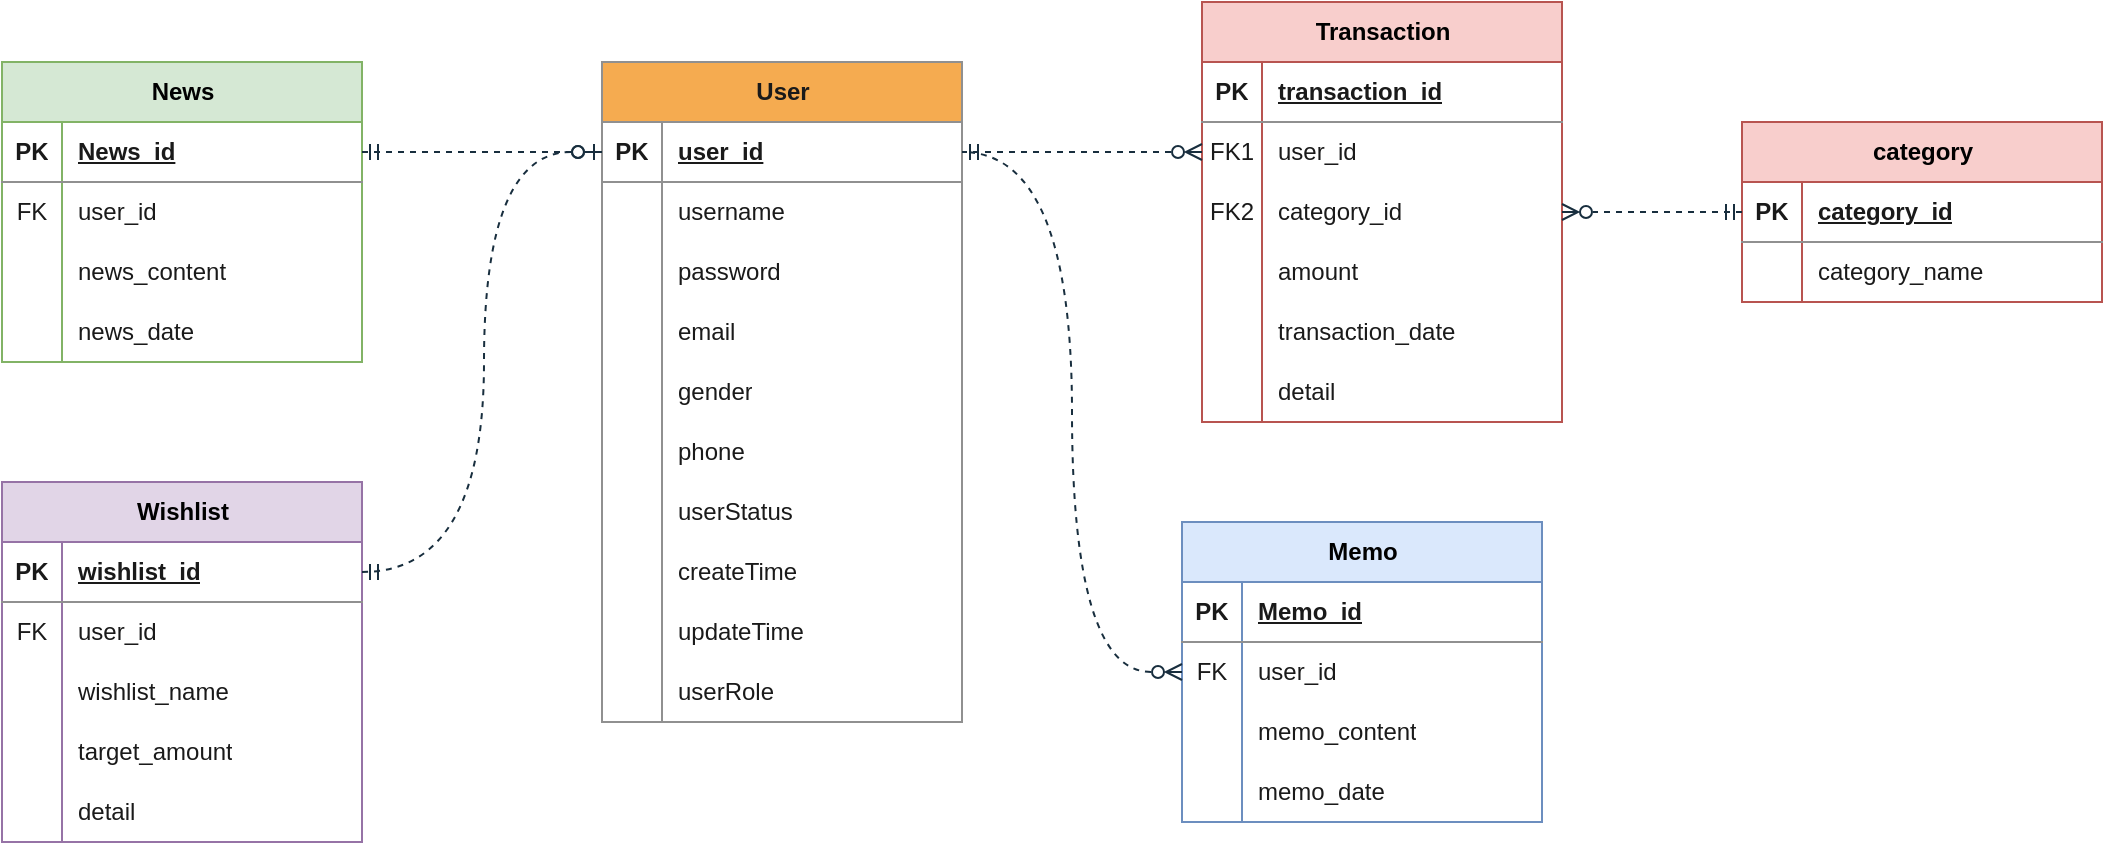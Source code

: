 <mxfile version="24.0.0" type="device">
  <diagram name="第 1 页" id="faCAJOjlPpdmJO8Muphr">
    <mxGraphModel dx="758" dy="489" grid="1" gridSize="10" guides="1" tooltips="1" connect="1" arrows="1" fold="1" page="1" pageScale="1" pageWidth="827" pageHeight="1169" math="0" shadow="0">
      <root>
        <mxCell id="0" />
        <mxCell id="1" parent="0" />
        <mxCell id="77icU909qMDOgPD_8HPP-1" value="User" style="shape=table;startSize=30;container=1;collapsible=1;childLayout=tableLayout;fixedRows=1;rowLines=0;fontStyle=1;align=center;resizeLast=1;html=1;labelBackgroundColor=none;fillColor=#F5AB50;strokeColor=#909090;fontColor=#1A1A1A;" vertex="1" parent="1">
          <mxGeometry x="300" y="130" width="180" height="330" as="geometry" />
        </mxCell>
        <mxCell id="77icU909qMDOgPD_8HPP-2" value="" style="shape=tableRow;horizontal=0;startSize=0;swimlaneHead=0;swimlaneBody=0;fillColor=none;collapsible=0;dropTarget=0;points=[[0,0.5],[1,0.5]];portConstraint=eastwest;top=0;left=0;right=0;bottom=1;labelBackgroundColor=none;strokeColor=#909090;fontColor=#1A1A1A;" vertex="1" parent="77icU909qMDOgPD_8HPP-1">
          <mxGeometry y="30" width="180" height="30" as="geometry" />
        </mxCell>
        <mxCell id="77icU909qMDOgPD_8HPP-3" value="PK" style="shape=partialRectangle;connectable=0;fillColor=none;top=0;left=0;bottom=0;right=0;fontStyle=1;overflow=hidden;whiteSpace=wrap;html=1;labelBackgroundColor=none;strokeColor=#909090;fontColor=#1A1A1A;" vertex="1" parent="77icU909qMDOgPD_8HPP-2">
          <mxGeometry width="30" height="30" as="geometry">
            <mxRectangle width="30" height="30" as="alternateBounds" />
          </mxGeometry>
        </mxCell>
        <mxCell id="77icU909qMDOgPD_8HPP-4" value="user_id" style="shape=partialRectangle;connectable=0;fillColor=none;top=0;left=0;bottom=0;right=0;align=left;spacingLeft=6;fontStyle=5;overflow=hidden;whiteSpace=wrap;html=1;labelBackgroundColor=none;strokeColor=#909090;fontColor=#1A1A1A;" vertex="1" parent="77icU909qMDOgPD_8HPP-2">
          <mxGeometry x="30" width="150" height="30" as="geometry">
            <mxRectangle width="150" height="30" as="alternateBounds" />
          </mxGeometry>
        </mxCell>
        <mxCell id="77icU909qMDOgPD_8HPP-5" value="" style="shape=tableRow;horizontal=0;startSize=0;swimlaneHead=0;swimlaneBody=0;fillColor=none;collapsible=0;dropTarget=0;points=[[0,0.5],[1,0.5]];portConstraint=eastwest;top=0;left=0;right=0;bottom=0;labelBackgroundColor=none;strokeColor=#909090;fontColor=#1A1A1A;" vertex="1" parent="77icU909qMDOgPD_8HPP-1">
          <mxGeometry y="60" width="180" height="30" as="geometry" />
        </mxCell>
        <mxCell id="77icU909qMDOgPD_8HPP-6" value="" style="shape=partialRectangle;connectable=0;fillColor=none;top=0;left=0;bottom=0;right=0;editable=1;overflow=hidden;whiteSpace=wrap;html=1;labelBackgroundColor=none;strokeColor=#909090;fontColor=#1A1A1A;" vertex="1" parent="77icU909qMDOgPD_8HPP-5">
          <mxGeometry width="30" height="30" as="geometry">
            <mxRectangle width="30" height="30" as="alternateBounds" />
          </mxGeometry>
        </mxCell>
        <mxCell id="77icU909qMDOgPD_8HPP-7" value="username" style="shape=partialRectangle;connectable=0;fillColor=none;top=0;left=0;bottom=0;right=0;align=left;spacingLeft=6;overflow=hidden;whiteSpace=wrap;html=1;labelBackgroundColor=none;strokeColor=#909090;fontColor=#1A1A1A;" vertex="1" parent="77icU909qMDOgPD_8HPP-5">
          <mxGeometry x="30" width="150" height="30" as="geometry">
            <mxRectangle width="150" height="30" as="alternateBounds" />
          </mxGeometry>
        </mxCell>
        <mxCell id="77icU909qMDOgPD_8HPP-8" value="" style="shape=tableRow;horizontal=0;startSize=0;swimlaneHead=0;swimlaneBody=0;fillColor=none;collapsible=0;dropTarget=0;points=[[0,0.5],[1,0.5]];portConstraint=eastwest;top=0;left=0;right=0;bottom=0;labelBackgroundColor=none;strokeColor=#909090;fontColor=#1A1A1A;" vertex="1" parent="77icU909qMDOgPD_8HPP-1">
          <mxGeometry y="90" width="180" height="30" as="geometry" />
        </mxCell>
        <mxCell id="77icU909qMDOgPD_8HPP-9" value="" style="shape=partialRectangle;connectable=0;fillColor=none;top=0;left=0;bottom=0;right=0;editable=1;overflow=hidden;whiteSpace=wrap;html=1;labelBackgroundColor=none;strokeColor=#909090;fontColor=#1A1A1A;" vertex="1" parent="77icU909qMDOgPD_8HPP-8">
          <mxGeometry width="30" height="30" as="geometry">
            <mxRectangle width="30" height="30" as="alternateBounds" />
          </mxGeometry>
        </mxCell>
        <mxCell id="77icU909qMDOgPD_8HPP-10" value="password" style="shape=partialRectangle;connectable=0;fillColor=none;top=0;left=0;bottom=0;right=0;align=left;spacingLeft=6;overflow=hidden;whiteSpace=wrap;html=1;labelBackgroundColor=none;strokeColor=#909090;fontColor=#1A1A1A;" vertex="1" parent="77icU909qMDOgPD_8HPP-8">
          <mxGeometry x="30" width="150" height="30" as="geometry">
            <mxRectangle width="150" height="30" as="alternateBounds" />
          </mxGeometry>
        </mxCell>
        <mxCell id="77icU909qMDOgPD_8HPP-11" value="" style="shape=tableRow;horizontal=0;startSize=0;swimlaneHead=0;swimlaneBody=0;fillColor=none;collapsible=0;dropTarget=0;points=[[0,0.5],[1,0.5]];portConstraint=eastwest;top=0;left=0;right=0;bottom=0;labelBackgroundColor=none;strokeColor=#909090;fontColor=#1A1A1A;" vertex="1" parent="77icU909qMDOgPD_8HPP-1">
          <mxGeometry y="120" width="180" height="30" as="geometry" />
        </mxCell>
        <mxCell id="77icU909qMDOgPD_8HPP-12" value="" style="shape=partialRectangle;connectable=0;fillColor=none;top=0;left=0;bottom=0;right=0;editable=1;overflow=hidden;whiteSpace=wrap;html=1;labelBackgroundColor=none;strokeColor=#909090;fontColor=#1A1A1A;" vertex="1" parent="77icU909qMDOgPD_8HPP-11">
          <mxGeometry width="30" height="30" as="geometry">
            <mxRectangle width="30" height="30" as="alternateBounds" />
          </mxGeometry>
        </mxCell>
        <mxCell id="77icU909qMDOgPD_8HPP-13" value="email" style="shape=partialRectangle;connectable=0;fillColor=none;top=0;left=0;bottom=0;right=0;align=left;spacingLeft=6;overflow=hidden;whiteSpace=wrap;html=1;labelBackgroundColor=none;strokeColor=#909090;fontColor=#1A1A1A;" vertex="1" parent="77icU909qMDOgPD_8HPP-11">
          <mxGeometry x="30" width="150" height="30" as="geometry">
            <mxRectangle width="150" height="30" as="alternateBounds" />
          </mxGeometry>
        </mxCell>
        <mxCell id="77icU909qMDOgPD_8HPP-14" style="shape=tableRow;horizontal=0;startSize=0;swimlaneHead=0;swimlaneBody=0;fillColor=none;collapsible=0;dropTarget=0;points=[[0,0.5],[1,0.5]];portConstraint=eastwest;top=0;left=0;right=0;bottom=0;labelBackgroundColor=none;strokeColor=#909090;fontColor=#1A1A1A;" vertex="1" parent="77icU909qMDOgPD_8HPP-1">
          <mxGeometry y="150" width="180" height="30" as="geometry" />
        </mxCell>
        <mxCell id="77icU909qMDOgPD_8HPP-15" style="shape=partialRectangle;connectable=0;fillColor=none;top=0;left=0;bottom=0;right=0;editable=1;overflow=hidden;whiteSpace=wrap;html=1;labelBackgroundColor=none;strokeColor=#909090;fontColor=#1A1A1A;" vertex="1" parent="77icU909qMDOgPD_8HPP-14">
          <mxGeometry width="30" height="30" as="geometry">
            <mxRectangle width="30" height="30" as="alternateBounds" />
          </mxGeometry>
        </mxCell>
        <mxCell id="77icU909qMDOgPD_8HPP-16" value="gender" style="shape=partialRectangle;connectable=0;fillColor=none;top=0;left=0;bottom=0;right=0;align=left;spacingLeft=6;overflow=hidden;whiteSpace=wrap;html=1;labelBackgroundColor=none;strokeColor=#909090;fontColor=#1A1A1A;" vertex="1" parent="77icU909qMDOgPD_8HPP-14">
          <mxGeometry x="30" width="150" height="30" as="geometry">
            <mxRectangle width="150" height="30" as="alternateBounds" />
          </mxGeometry>
        </mxCell>
        <mxCell id="77icU909qMDOgPD_8HPP-17" style="shape=tableRow;horizontal=0;startSize=0;swimlaneHead=0;swimlaneBody=0;fillColor=none;collapsible=0;dropTarget=0;points=[[0,0.5],[1,0.5]];portConstraint=eastwest;top=0;left=0;right=0;bottom=0;labelBackgroundColor=none;strokeColor=#909090;fontColor=#1A1A1A;" vertex="1" parent="77icU909qMDOgPD_8HPP-1">
          <mxGeometry y="180" width="180" height="30" as="geometry" />
        </mxCell>
        <mxCell id="77icU909qMDOgPD_8HPP-18" style="shape=partialRectangle;connectable=0;fillColor=none;top=0;left=0;bottom=0;right=0;editable=1;overflow=hidden;whiteSpace=wrap;html=1;labelBackgroundColor=none;strokeColor=#909090;fontColor=#1A1A1A;" vertex="1" parent="77icU909qMDOgPD_8HPP-17">
          <mxGeometry width="30" height="30" as="geometry">
            <mxRectangle width="30" height="30" as="alternateBounds" />
          </mxGeometry>
        </mxCell>
        <mxCell id="77icU909qMDOgPD_8HPP-19" value="phone" style="shape=partialRectangle;connectable=0;fillColor=none;top=0;left=0;bottom=0;right=0;align=left;spacingLeft=6;overflow=hidden;whiteSpace=wrap;html=1;labelBackgroundColor=none;strokeColor=#909090;fontColor=#1A1A1A;" vertex="1" parent="77icU909qMDOgPD_8HPP-17">
          <mxGeometry x="30" width="150" height="30" as="geometry">
            <mxRectangle width="150" height="30" as="alternateBounds" />
          </mxGeometry>
        </mxCell>
        <mxCell id="77icU909qMDOgPD_8HPP-20" style="shape=tableRow;horizontal=0;startSize=0;swimlaneHead=0;swimlaneBody=0;fillColor=none;collapsible=0;dropTarget=0;points=[[0,0.5],[1,0.5]];portConstraint=eastwest;top=0;left=0;right=0;bottom=0;labelBackgroundColor=none;strokeColor=#909090;fontColor=#1A1A1A;" vertex="1" parent="77icU909qMDOgPD_8HPP-1">
          <mxGeometry y="210" width="180" height="30" as="geometry" />
        </mxCell>
        <mxCell id="77icU909qMDOgPD_8HPP-21" style="shape=partialRectangle;connectable=0;fillColor=none;top=0;left=0;bottom=0;right=0;editable=1;overflow=hidden;whiteSpace=wrap;html=1;labelBackgroundColor=none;strokeColor=#909090;fontColor=#1A1A1A;" vertex="1" parent="77icU909qMDOgPD_8HPP-20">
          <mxGeometry width="30" height="30" as="geometry">
            <mxRectangle width="30" height="30" as="alternateBounds" />
          </mxGeometry>
        </mxCell>
        <mxCell id="77icU909qMDOgPD_8HPP-22" value="userStatus" style="shape=partialRectangle;connectable=0;fillColor=none;top=0;left=0;bottom=0;right=0;align=left;spacingLeft=6;overflow=hidden;whiteSpace=wrap;html=1;labelBackgroundColor=none;strokeColor=#909090;fontColor=#1A1A1A;" vertex="1" parent="77icU909qMDOgPD_8HPP-20">
          <mxGeometry x="30" width="150" height="30" as="geometry">
            <mxRectangle width="150" height="30" as="alternateBounds" />
          </mxGeometry>
        </mxCell>
        <mxCell id="77icU909qMDOgPD_8HPP-23" style="shape=tableRow;horizontal=0;startSize=0;swimlaneHead=0;swimlaneBody=0;fillColor=none;collapsible=0;dropTarget=0;points=[[0,0.5],[1,0.5]];portConstraint=eastwest;top=0;left=0;right=0;bottom=0;labelBackgroundColor=none;strokeColor=#909090;fontColor=#1A1A1A;" vertex="1" parent="77icU909qMDOgPD_8HPP-1">
          <mxGeometry y="240" width="180" height="30" as="geometry" />
        </mxCell>
        <mxCell id="77icU909qMDOgPD_8HPP-24" style="shape=partialRectangle;connectable=0;fillColor=none;top=0;left=0;bottom=0;right=0;editable=1;overflow=hidden;whiteSpace=wrap;html=1;labelBackgroundColor=none;strokeColor=#909090;fontColor=#1A1A1A;" vertex="1" parent="77icU909qMDOgPD_8HPP-23">
          <mxGeometry width="30" height="30" as="geometry">
            <mxRectangle width="30" height="30" as="alternateBounds" />
          </mxGeometry>
        </mxCell>
        <mxCell id="77icU909qMDOgPD_8HPP-25" value="createTime" style="shape=partialRectangle;connectable=0;fillColor=none;top=0;left=0;bottom=0;right=0;align=left;spacingLeft=6;overflow=hidden;whiteSpace=wrap;html=1;labelBackgroundColor=none;strokeColor=#909090;fontColor=#1A1A1A;" vertex="1" parent="77icU909qMDOgPD_8HPP-23">
          <mxGeometry x="30" width="150" height="30" as="geometry">
            <mxRectangle width="150" height="30" as="alternateBounds" />
          </mxGeometry>
        </mxCell>
        <mxCell id="77icU909qMDOgPD_8HPP-26" style="shape=tableRow;horizontal=0;startSize=0;swimlaneHead=0;swimlaneBody=0;fillColor=none;collapsible=0;dropTarget=0;points=[[0,0.5],[1,0.5]];portConstraint=eastwest;top=0;left=0;right=0;bottom=0;labelBackgroundColor=none;strokeColor=#909090;fontColor=#1A1A1A;" vertex="1" parent="77icU909qMDOgPD_8HPP-1">
          <mxGeometry y="270" width="180" height="30" as="geometry" />
        </mxCell>
        <mxCell id="77icU909qMDOgPD_8HPP-27" style="shape=partialRectangle;connectable=0;fillColor=none;top=0;left=0;bottom=0;right=0;editable=1;overflow=hidden;whiteSpace=wrap;html=1;labelBackgroundColor=none;strokeColor=#909090;fontColor=#1A1A1A;" vertex="1" parent="77icU909qMDOgPD_8HPP-26">
          <mxGeometry width="30" height="30" as="geometry">
            <mxRectangle width="30" height="30" as="alternateBounds" />
          </mxGeometry>
        </mxCell>
        <mxCell id="77icU909qMDOgPD_8HPP-28" value="updateTime" style="shape=partialRectangle;connectable=0;fillColor=none;top=0;left=0;bottom=0;right=0;align=left;spacingLeft=6;overflow=hidden;whiteSpace=wrap;html=1;labelBackgroundColor=none;strokeColor=#909090;fontColor=#1A1A1A;" vertex="1" parent="77icU909qMDOgPD_8HPP-26">
          <mxGeometry x="30" width="150" height="30" as="geometry">
            <mxRectangle width="150" height="30" as="alternateBounds" />
          </mxGeometry>
        </mxCell>
        <mxCell id="77icU909qMDOgPD_8HPP-29" style="shape=tableRow;horizontal=0;startSize=0;swimlaneHead=0;swimlaneBody=0;fillColor=none;collapsible=0;dropTarget=0;points=[[0,0.5],[1,0.5]];portConstraint=eastwest;top=0;left=0;right=0;bottom=0;labelBackgroundColor=none;strokeColor=#909090;fontColor=#1A1A1A;" vertex="1" parent="77icU909qMDOgPD_8HPP-1">
          <mxGeometry y="300" width="180" height="30" as="geometry" />
        </mxCell>
        <mxCell id="77icU909qMDOgPD_8HPP-30" style="shape=partialRectangle;connectable=0;fillColor=none;top=0;left=0;bottom=0;right=0;editable=1;overflow=hidden;whiteSpace=wrap;html=1;labelBackgroundColor=none;strokeColor=#909090;fontColor=#1A1A1A;" vertex="1" parent="77icU909qMDOgPD_8HPP-29">
          <mxGeometry width="30" height="30" as="geometry">
            <mxRectangle width="30" height="30" as="alternateBounds" />
          </mxGeometry>
        </mxCell>
        <mxCell id="77icU909qMDOgPD_8HPP-31" value="userRole" style="shape=partialRectangle;connectable=0;fillColor=none;top=0;left=0;bottom=0;right=0;align=left;spacingLeft=6;overflow=hidden;whiteSpace=wrap;html=1;labelBackgroundColor=none;strokeColor=#909090;fontColor=#1A1A1A;" vertex="1" parent="77icU909qMDOgPD_8HPP-29">
          <mxGeometry x="30" width="150" height="30" as="geometry">
            <mxRectangle width="150" height="30" as="alternateBounds" />
          </mxGeometry>
        </mxCell>
        <mxCell id="77icU909qMDOgPD_8HPP-32" value="Transaction" style="shape=table;startSize=30;container=1;collapsible=1;childLayout=tableLayout;fixedRows=1;rowLines=0;fontStyle=1;align=center;resizeLast=1;html=1;labelBackgroundColor=none;fillColor=#f8cecc;strokeColor=#b85450;" vertex="1" parent="1">
          <mxGeometry x="600" y="100" width="180" height="210" as="geometry" />
        </mxCell>
        <mxCell id="77icU909qMDOgPD_8HPP-33" value="" style="shape=tableRow;horizontal=0;startSize=0;swimlaneHead=0;swimlaneBody=0;fillColor=none;collapsible=0;dropTarget=0;points=[[0,0.5],[1,0.5]];portConstraint=eastwest;top=0;left=0;right=0;bottom=1;labelBackgroundColor=none;strokeColor=#909090;fontColor=#1A1A1A;" vertex="1" parent="77icU909qMDOgPD_8HPP-32">
          <mxGeometry y="30" width="180" height="30" as="geometry" />
        </mxCell>
        <mxCell id="77icU909qMDOgPD_8HPP-34" value="PK" style="shape=partialRectangle;connectable=0;fillColor=none;top=0;left=0;bottom=0;right=0;fontStyle=1;overflow=hidden;whiteSpace=wrap;html=1;labelBackgroundColor=none;strokeColor=#909090;fontColor=#1A1A1A;" vertex="1" parent="77icU909qMDOgPD_8HPP-33">
          <mxGeometry width="30" height="30" as="geometry">
            <mxRectangle width="30" height="30" as="alternateBounds" />
          </mxGeometry>
        </mxCell>
        <mxCell id="77icU909qMDOgPD_8HPP-35" value="transaction_id" style="shape=partialRectangle;connectable=0;fillColor=none;top=0;left=0;bottom=0;right=0;align=left;spacingLeft=6;fontStyle=5;overflow=hidden;whiteSpace=wrap;html=1;labelBackgroundColor=none;strokeColor=#909090;fontColor=#1A1A1A;" vertex="1" parent="77icU909qMDOgPD_8HPP-33">
          <mxGeometry x="30" width="150" height="30" as="geometry">
            <mxRectangle width="150" height="30" as="alternateBounds" />
          </mxGeometry>
        </mxCell>
        <mxCell id="77icU909qMDOgPD_8HPP-36" value="" style="shape=tableRow;horizontal=0;startSize=0;swimlaneHead=0;swimlaneBody=0;fillColor=none;collapsible=0;dropTarget=0;points=[[0,0.5],[1,0.5]];portConstraint=eastwest;top=0;left=0;right=0;bottom=0;labelBackgroundColor=none;strokeColor=#909090;fontColor=#1A1A1A;" vertex="1" parent="77icU909qMDOgPD_8HPP-32">
          <mxGeometry y="60" width="180" height="30" as="geometry" />
        </mxCell>
        <mxCell id="77icU909qMDOgPD_8HPP-37" value="FK1" style="shape=partialRectangle;connectable=0;fillColor=none;top=0;left=0;bottom=0;right=0;editable=1;overflow=hidden;whiteSpace=wrap;html=1;labelBackgroundColor=none;strokeColor=#909090;fontColor=#1A1A1A;" vertex="1" parent="77icU909qMDOgPD_8HPP-36">
          <mxGeometry width="30" height="30" as="geometry">
            <mxRectangle width="30" height="30" as="alternateBounds" />
          </mxGeometry>
        </mxCell>
        <mxCell id="77icU909qMDOgPD_8HPP-38" value="user_id" style="shape=partialRectangle;connectable=0;fillColor=none;top=0;left=0;bottom=0;right=0;align=left;spacingLeft=6;overflow=hidden;whiteSpace=wrap;html=1;labelBackgroundColor=none;strokeColor=#909090;fontColor=#1A1A1A;" vertex="1" parent="77icU909qMDOgPD_8HPP-36">
          <mxGeometry x="30" width="150" height="30" as="geometry">
            <mxRectangle width="150" height="30" as="alternateBounds" />
          </mxGeometry>
        </mxCell>
        <mxCell id="77icU909qMDOgPD_8HPP-51" style="shape=tableRow;horizontal=0;startSize=0;swimlaneHead=0;swimlaneBody=0;fillColor=none;collapsible=0;dropTarget=0;points=[[0,0.5],[1,0.5]];portConstraint=eastwest;top=0;left=0;right=0;bottom=0;labelBackgroundColor=none;strokeColor=#909090;fontColor=#1A1A1A;" vertex="1" parent="77icU909qMDOgPD_8HPP-32">
          <mxGeometry y="90" width="180" height="30" as="geometry" />
        </mxCell>
        <mxCell id="77icU909qMDOgPD_8HPP-52" value="FK2" style="shape=partialRectangle;connectable=0;fillColor=none;top=0;left=0;bottom=0;right=0;editable=1;overflow=hidden;whiteSpace=wrap;html=1;labelBackgroundColor=none;strokeColor=#909090;fontColor=#1A1A1A;" vertex="1" parent="77icU909qMDOgPD_8HPP-51">
          <mxGeometry width="30" height="30" as="geometry">
            <mxRectangle width="30" height="30" as="alternateBounds" />
          </mxGeometry>
        </mxCell>
        <mxCell id="77icU909qMDOgPD_8HPP-53" value="category_id" style="shape=partialRectangle;connectable=0;fillColor=none;top=0;left=0;bottom=0;right=0;align=left;spacingLeft=6;overflow=hidden;whiteSpace=wrap;html=1;labelBackgroundColor=none;strokeColor=#909090;fontColor=#1A1A1A;" vertex="1" parent="77icU909qMDOgPD_8HPP-51">
          <mxGeometry x="30" width="150" height="30" as="geometry">
            <mxRectangle width="150" height="30" as="alternateBounds" />
          </mxGeometry>
        </mxCell>
        <mxCell id="77icU909qMDOgPD_8HPP-39" value="" style="shape=tableRow;horizontal=0;startSize=0;swimlaneHead=0;swimlaneBody=0;fillColor=none;collapsible=0;dropTarget=0;points=[[0,0.5],[1,0.5]];portConstraint=eastwest;top=0;left=0;right=0;bottom=0;labelBackgroundColor=none;strokeColor=#909090;fontColor=#1A1A1A;" vertex="1" parent="77icU909qMDOgPD_8HPP-32">
          <mxGeometry y="120" width="180" height="30" as="geometry" />
        </mxCell>
        <mxCell id="77icU909qMDOgPD_8HPP-40" value="" style="shape=partialRectangle;connectable=0;fillColor=none;top=0;left=0;bottom=0;right=0;editable=1;overflow=hidden;whiteSpace=wrap;html=1;labelBackgroundColor=none;strokeColor=#909090;fontColor=#1A1A1A;" vertex="1" parent="77icU909qMDOgPD_8HPP-39">
          <mxGeometry width="30" height="30" as="geometry">
            <mxRectangle width="30" height="30" as="alternateBounds" />
          </mxGeometry>
        </mxCell>
        <mxCell id="77icU909qMDOgPD_8HPP-41" value="amount" style="shape=partialRectangle;connectable=0;fillColor=none;top=0;left=0;bottom=0;right=0;align=left;spacingLeft=6;overflow=hidden;whiteSpace=wrap;html=1;labelBackgroundColor=none;strokeColor=#909090;fontColor=#1A1A1A;" vertex="1" parent="77icU909qMDOgPD_8HPP-39">
          <mxGeometry x="30" width="150" height="30" as="geometry">
            <mxRectangle width="150" height="30" as="alternateBounds" />
          </mxGeometry>
        </mxCell>
        <mxCell id="77icU909qMDOgPD_8HPP-42" value="" style="shape=tableRow;horizontal=0;startSize=0;swimlaneHead=0;swimlaneBody=0;fillColor=none;collapsible=0;dropTarget=0;points=[[0,0.5],[1,0.5]];portConstraint=eastwest;top=0;left=0;right=0;bottom=0;labelBackgroundColor=none;strokeColor=#909090;fontColor=#1A1A1A;" vertex="1" parent="77icU909qMDOgPD_8HPP-32">
          <mxGeometry y="150" width="180" height="30" as="geometry" />
        </mxCell>
        <mxCell id="77icU909qMDOgPD_8HPP-43" value="" style="shape=partialRectangle;connectable=0;fillColor=none;top=0;left=0;bottom=0;right=0;editable=1;overflow=hidden;whiteSpace=wrap;html=1;labelBackgroundColor=none;strokeColor=#909090;fontColor=#1A1A1A;" vertex="1" parent="77icU909qMDOgPD_8HPP-42">
          <mxGeometry width="30" height="30" as="geometry">
            <mxRectangle width="30" height="30" as="alternateBounds" />
          </mxGeometry>
        </mxCell>
        <mxCell id="77icU909qMDOgPD_8HPP-44" value="transaction_date" style="shape=partialRectangle;connectable=0;fillColor=none;top=0;left=0;bottom=0;right=0;align=left;spacingLeft=6;overflow=hidden;whiteSpace=wrap;html=1;labelBackgroundColor=none;strokeColor=#909090;fontColor=#1A1A1A;" vertex="1" parent="77icU909qMDOgPD_8HPP-42">
          <mxGeometry x="30" width="150" height="30" as="geometry">
            <mxRectangle width="150" height="30" as="alternateBounds" />
          </mxGeometry>
        </mxCell>
        <mxCell id="77icU909qMDOgPD_8HPP-45" style="shape=tableRow;horizontal=0;startSize=0;swimlaneHead=0;swimlaneBody=0;fillColor=none;collapsible=0;dropTarget=0;points=[[0,0.5],[1,0.5]];portConstraint=eastwest;top=0;left=0;right=0;bottom=0;labelBackgroundColor=none;strokeColor=#909090;fontColor=#1A1A1A;" vertex="1" parent="77icU909qMDOgPD_8HPP-32">
          <mxGeometry y="180" width="180" height="30" as="geometry" />
        </mxCell>
        <mxCell id="77icU909qMDOgPD_8HPP-46" style="shape=partialRectangle;connectable=0;fillColor=none;top=0;left=0;bottom=0;right=0;editable=1;overflow=hidden;whiteSpace=wrap;html=1;labelBackgroundColor=none;strokeColor=#909090;fontColor=#1A1A1A;" vertex="1" parent="77icU909qMDOgPD_8HPP-45">
          <mxGeometry width="30" height="30" as="geometry">
            <mxRectangle width="30" height="30" as="alternateBounds" />
          </mxGeometry>
        </mxCell>
        <mxCell id="77icU909qMDOgPD_8HPP-47" value="detail" style="shape=partialRectangle;connectable=0;fillColor=none;top=0;left=0;bottom=0;right=0;align=left;spacingLeft=6;overflow=hidden;whiteSpace=wrap;html=1;labelBackgroundColor=none;strokeColor=#909090;fontColor=#1A1A1A;" vertex="1" parent="77icU909qMDOgPD_8HPP-45">
          <mxGeometry x="30" width="150" height="30" as="geometry">
            <mxRectangle width="150" height="30" as="alternateBounds" />
          </mxGeometry>
        </mxCell>
        <mxCell id="77icU909qMDOgPD_8HPP-54" style="edgeStyle=orthogonalEdgeStyle;rounded=0;orthogonalLoop=1;jettySize=auto;html=1;exitX=0;exitY=0.5;exitDx=0;exitDy=0;entryX=1;entryY=0.5;entryDx=0;entryDy=0;dashed=1;startArrow=ERzeroToMany;startFill=0;endArrow=ERmandOne;endFill=0;labelBackgroundColor=none;strokeColor=#182E3E;fontColor=default;" edge="1" parent="1" source="77icU909qMDOgPD_8HPP-36" target="77icU909qMDOgPD_8HPP-2">
          <mxGeometry relative="1" as="geometry" />
        </mxCell>
        <mxCell id="77icU909qMDOgPD_8HPP-55" value="category" style="shape=table;startSize=30;container=1;collapsible=1;childLayout=tableLayout;fixedRows=1;rowLines=0;fontStyle=1;align=center;resizeLast=1;html=1;labelBackgroundColor=none;fillColor=#f8cecc;strokeColor=#b85450;" vertex="1" parent="1">
          <mxGeometry x="870" y="160" width="180" height="90" as="geometry" />
        </mxCell>
        <mxCell id="77icU909qMDOgPD_8HPP-56" value="" style="shape=tableRow;horizontal=0;startSize=0;swimlaneHead=0;swimlaneBody=0;fillColor=none;collapsible=0;dropTarget=0;points=[[0,0.5],[1,0.5]];portConstraint=eastwest;top=0;left=0;right=0;bottom=1;labelBackgroundColor=none;strokeColor=#909090;fontColor=#1A1A1A;" vertex="1" parent="77icU909qMDOgPD_8HPP-55">
          <mxGeometry y="30" width="180" height="30" as="geometry" />
        </mxCell>
        <mxCell id="77icU909qMDOgPD_8HPP-57" value="PK" style="shape=partialRectangle;connectable=0;fillColor=none;top=0;left=0;bottom=0;right=0;fontStyle=1;overflow=hidden;whiteSpace=wrap;html=1;labelBackgroundColor=none;strokeColor=#909090;fontColor=#1A1A1A;" vertex="1" parent="77icU909qMDOgPD_8HPP-56">
          <mxGeometry width="30" height="30" as="geometry">
            <mxRectangle width="30" height="30" as="alternateBounds" />
          </mxGeometry>
        </mxCell>
        <mxCell id="77icU909qMDOgPD_8HPP-58" value="category_id" style="shape=partialRectangle;connectable=0;fillColor=none;top=0;left=0;bottom=0;right=0;align=left;spacingLeft=6;fontStyle=5;overflow=hidden;whiteSpace=wrap;html=1;labelBackgroundColor=none;strokeColor=#909090;fontColor=#1A1A1A;" vertex="1" parent="77icU909qMDOgPD_8HPP-56">
          <mxGeometry x="30" width="150" height="30" as="geometry">
            <mxRectangle width="150" height="30" as="alternateBounds" />
          </mxGeometry>
        </mxCell>
        <mxCell id="77icU909qMDOgPD_8HPP-59" value="" style="shape=tableRow;horizontal=0;startSize=0;swimlaneHead=0;swimlaneBody=0;fillColor=none;collapsible=0;dropTarget=0;points=[[0,0.5],[1,0.5]];portConstraint=eastwest;top=0;left=0;right=0;bottom=0;labelBackgroundColor=none;strokeColor=#909090;fontColor=#1A1A1A;" vertex="1" parent="77icU909qMDOgPD_8HPP-55">
          <mxGeometry y="60" width="180" height="30" as="geometry" />
        </mxCell>
        <mxCell id="77icU909qMDOgPD_8HPP-60" value="" style="shape=partialRectangle;connectable=0;fillColor=none;top=0;left=0;bottom=0;right=0;editable=1;overflow=hidden;whiteSpace=wrap;html=1;labelBackgroundColor=none;strokeColor=#909090;fontColor=#1A1A1A;" vertex="1" parent="77icU909qMDOgPD_8HPP-59">
          <mxGeometry width="30" height="30" as="geometry">
            <mxRectangle width="30" height="30" as="alternateBounds" />
          </mxGeometry>
        </mxCell>
        <mxCell id="77icU909qMDOgPD_8HPP-61" value="category_name" style="shape=partialRectangle;connectable=0;fillColor=none;top=0;left=0;bottom=0;right=0;align=left;spacingLeft=6;overflow=hidden;whiteSpace=wrap;html=1;labelBackgroundColor=none;strokeColor=#909090;fontColor=#1A1A1A;" vertex="1" parent="77icU909qMDOgPD_8HPP-59">
          <mxGeometry x="30" width="150" height="30" as="geometry">
            <mxRectangle width="150" height="30" as="alternateBounds" />
          </mxGeometry>
        </mxCell>
        <mxCell id="77icU909qMDOgPD_8HPP-68" style="edgeStyle=orthogonalEdgeStyle;rounded=0;orthogonalLoop=1;jettySize=auto;html=1;exitX=0;exitY=0.5;exitDx=0;exitDy=0;entryX=1;entryY=0.5;entryDx=0;entryDy=0;startArrow=ERmandOne;startFill=0;endArrow=ERzeroToMany;endFill=0;dashed=1;labelBackgroundColor=none;strokeColor=#182E3E;fontColor=default;" edge="1" parent="1" source="77icU909qMDOgPD_8HPP-56" target="77icU909qMDOgPD_8HPP-51">
          <mxGeometry relative="1" as="geometry" />
        </mxCell>
        <mxCell id="77icU909qMDOgPD_8HPP-69" value="Wishlist" style="shape=table;startSize=30;container=1;collapsible=1;childLayout=tableLayout;fixedRows=1;rowLines=0;fontStyle=1;align=center;resizeLast=1;html=1;labelBackgroundColor=none;fillColor=#e1d5e7;strokeColor=#9673a6;" vertex="1" parent="1">
          <mxGeometry y="340" width="180" height="180" as="geometry" />
        </mxCell>
        <mxCell id="77icU909qMDOgPD_8HPP-70" value="" style="shape=tableRow;horizontal=0;startSize=0;swimlaneHead=0;swimlaneBody=0;fillColor=none;collapsible=0;dropTarget=0;points=[[0,0.5],[1,0.5]];portConstraint=eastwest;top=0;left=0;right=0;bottom=1;labelBackgroundColor=none;strokeColor=#909090;fontColor=#1A1A1A;" vertex="1" parent="77icU909qMDOgPD_8HPP-69">
          <mxGeometry y="30" width="180" height="30" as="geometry" />
        </mxCell>
        <mxCell id="77icU909qMDOgPD_8HPP-71" value="PK" style="shape=partialRectangle;connectable=0;fillColor=none;top=0;left=0;bottom=0;right=0;fontStyle=1;overflow=hidden;whiteSpace=wrap;html=1;labelBackgroundColor=none;strokeColor=#909090;fontColor=#1A1A1A;" vertex="1" parent="77icU909qMDOgPD_8HPP-70">
          <mxGeometry width="30" height="30" as="geometry">
            <mxRectangle width="30" height="30" as="alternateBounds" />
          </mxGeometry>
        </mxCell>
        <mxCell id="77icU909qMDOgPD_8HPP-72" value="wishlist_id" style="shape=partialRectangle;connectable=0;fillColor=none;top=0;left=0;bottom=0;right=0;align=left;spacingLeft=6;fontStyle=5;overflow=hidden;whiteSpace=wrap;html=1;labelBackgroundColor=none;strokeColor=#909090;fontColor=#1A1A1A;" vertex="1" parent="77icU909qMDOgPD_8HPP-70">
          <mxGeometry x="30" width="150" height="30" as="geometry">
            <mxRectangle width="150" height="30" as="alternateBounds" />
          </mxGeometry>
        </mxCell>
        <mxCell id="77icU909qMDOgPD_8HPP-73" value="" style="shape=tableRow;horizontal=0;startSize=0;swimlaneHead=0;swimlaneBody=0;fillColor=none;collapsible=0;dropTarget=0;points=[[0,0.5],[1,0.5]];portConstraint=eastwest;top=0;left=0;right=0;bottom=0;labelBackgroundColor=none;strokeColor=#909090;fontColor=#1A1A1A;" vertex="1" parent="77icU909qMDOgPD_8HPP-69">
          <mxGeometry y="60" width="180" height="30" as="geometry" />
        </mxCell>
        <mxCell id="77icU909qMDOgPD_8HPP-74" value="FK" style="shape=partialRectangle;connectable=0;fillColor=none;top=0;left=0;bottom=0;right=0;editable=1;overflow=hidden;whiteSpace=wrap;html=1;labelBackgroundColor=none;strokeColor=#909090;fontColor=#1A1A1A;" vertex="1" parent="77icU909qMDOgPD_8HPP-73">
          <mxGeometry width="30" height="30" as="geometry">
            <mxRectangle width="30" height="30" as="alternateBounds" />
          </mxGeometry>
        </mxCell>
        <mxCell id="77icU909qMDOgPD_8HPP-75" value="user_id" style="shape=partialRectangle;connectable=0;fillColor=none;top=0;left=0;bottom=0;right=0;align=left;spacingLeft=6;overflow=hidden;whiteSpace=wrap;html=1;labelBackgroundColor=none;strokeColor=#909090;fontColor=#1A1A1A;" vertex="1" parent="77icU909qMDOgPD_8HPP-73">
          <mxGeometry x="30" width="150" height="30" as="geometry">
            <mxRectangle width="150" height="30" as="alternateBounds" />
          </mxGeometry>
        </mxCell>
        <mxCell id="77icU909qMDOgPD_8HPP-76" value="" style="shape=tableRow;horizontal=0;startSize=0;swimlaneHead=0;swimlaneBody=0;fillColor=none;collapsible=0;dropTarget=0;points=[[0,0.5],[1,0.5]];portConstraint=eastwest;top=0;left=0;right=0;bottom=0;labelBackgroundColor=none;strokeColor=#909090;fontColor=#1A1A1A;" vertex="1" parent="77icU909qMDOgPD_8HPP-69">
          <mxGeometry y="90" width="180" height="30" as="geometry" />
        </mxCell>
        <mxCell id="77icU909qMDOgPD_8HPP-77" value="" style="shape=partialRectangle;connectable=0;fillColor=none;top=0;left=0;bottom=0;right=0;editable=1;overflow=hidden;whiteSpace=wrap;html=1;labelBackgroundColor=none;strokeColor=#909090;fontColor=#1A1A1A;" vertex="1" parent="77icU909qMDOgPD_8HPP-76">
          <mxGeometry width="30" height="30" as="geometry">
            <mxRectangle width="30" height="30" as="alternateBounds" />
          </mxGeometry>
        </mxCell>
        <mxCell id="77icU909qMDOgPD_8HPP-78" value="wishlist_name" style="shape=partialRectangle;connectable=0;fillColor=none;top=0;left=0;bottom=0;right=0;align=left;spacingLeft=6;overflow=hidden;whiteSpace=wrap;html=1;labelBackgroundColor=none;strokeColor=#909090;fontColor=#1A1A1A;" vertex="1" parent="77icU909qMDOgPD_8HPP-76">
          <mxGeometry x="30" width="150" height="30" as="geometry">
            <mxRectangle width="150" height="30" as="alternateBounds" />
          </mxGeometry>
        </mxCell>
        <mxCell id="77icU909qMDOgPD_8HPP-79" value="" style="shape=tableRow;horizontal=0;startSize=0;swimlaneHead=0;swimlaneBody=0;fillColor=none;collapsible=0;dropTarget=0;points=[[0,0.5],[1,0.5]];portConstraint=eastwest;top=0;left=0;right=0;bottom=0;labelBackgroundColor=none;strokeColor=#909090;fontColor=#1A1A1A;" vertex="1" parent="77icU909qMDOgPD_8HPP-69">
          <mxGeometry y="120" width="180" height="30" as="geometry" />
        </mxCell>
        <mxCell id="77icU909qMDOgPD_8HPP-80" value="" style="shape=partialRectangle;connectable=0;fillColor=none;top=0;left=0;bottom=0;right=0;editable=1;overflow=hidden;whiteSpace=wrap;html=1;labelBackgroundColor=none;strokeColor=#909090;fontColor=#1A1A1A;" vertex="1" parent="77icU909qMDOgPD_8HPP-79">
          <mxGeometry width="30" height="30" as="geometry">
            <mxRectangle width="30" height="30" as="alternateBounds" />
          </mxGeometry>
        </mxCell>
        <mxCell id="77icU909qMDOgPD_8HPP-81" value="target_amount" style="shape=partialRectangle;connectable=0;fillColor=none;top=0;left=0;bottom=0;right=0;align=left;spacingLeft=6;overflow=hidden;whiteSpace=wrap;html=1;labelBackgroundColor=none;strokeColor=#909090;fontColor=#1A1A1A;" vertex="1" parent="77icU909qMDOgPD_8HPP-79">
          <mxGeometry x="30" width="150" height="30" as="geometry">
            <mxRectangle width="150" height="30" as="alternateBounds" />
          </mxGeometry>
        </mxCell>
        <mxCell id="77icU909qMDOgPD_8HPP-82" style="shape=tableRow;horizontal=0;startSize=0;swimlaneHead=0;swimlaneBody=0;fillColor=none;collapsible=0;dropTarget=0;points=[[0,0.5],[1,0.5]];portConstraint=eastwest;top=0;left=0;right=0;bottom=0;labelBackgroundColor=none;strokeColor=#909090;fontColor=#1A1A1A;" vertex="1" parent="77icU909qMDOgPD_8HPP-69">
          <mxGeometry y="150" width="180" height="30" as="geometry" />
        </mxCell>
        <mxCell id="77icU909qMDOgPD_8HPP-83" style="shape=partialRectangle;connectable=0;fillColor=none;top=0;left=0;bottom=0;right=0;editable=1;overflow=hidden;whiteSpace=wrap;html=1;labelBackgroundColor=none;strokeColor=#909090;fontColor=#1A1A1A;" vertex="1" parent="77icU909qMDOgPD_8HPP-82">
          <mxGeometry width="30" height="30" as="geometry">
            <mxRectangle width="30" height="30" as="alternateBounds" />
          </mxGeometry>
        </mxCell>
        <mxCell id="77icU909qMDOgPD_8HPP-84" value="detail" style="shape=partialRectangle;connectable=0;fillColor=none;top=0;left=0;bottom=0;right=0;align=left;spacingLeft=6;overflow=hidden;whiteSpace=wrap;html=1;labelBackgroundColor=none;strokeColor=#909090;fontColor=#1A1A1A;" vertex="1" parent="77icU909qMDOgPD_8HPP-82">
          <mxGeometry x="30" width="150" height="30" as="geometry">
            <mxRectangle width="150" height="30" as="alternateBounds" />
          </mxGeometry>
        </mxCell>
        <mxCell id="77icU909qMDOgPD_8HPP-86" value="Memo" style="shape=table;startSize=30;container=1;collapsible=1;childLayout=tableLayout;fixedRows=1;rowLines=0;fontStyle=1;align=center;resizeLast=1;html=1;labelBackgroundColor=none;fillColor=#dae8fc;strokeColor=#6c8ebf;" vertex="1" parent="1">
          <mxGeometry x="590" y="360" width="180" height="150" as="geometry" />
        </mxCell>
        <mxCell id="77icU909qMDOgPD_8HPP-87" value="" style="shape=tableRow;horizontal=0;startSize=0;swimlaneHead=0;swimlaneBody=0;fillColor=none;collapsible=0;dropTarget=0;points=[[0,0.5],[1,0.5]];portConstraint=eastwest;top=0;left=0;right=0;bottom=1;labelBackgroundColor=none;strokeColor=#909090;fontColor=#1A1A1A;" vertex="1" parent="77icU909qMDOgPD_8HPP-86">
          <mxGeometry y="30" width="180" height="30" as="geometry" />
        </mxCell>
        <mxCell id="77icU909qMDOgPD_8HPP-88" value="PK" style="shape=partialRectangle;connectable=0;fillColor=none;top=0;left=0;bottom=0;right=0;fontStyle=1;overflow=hidden;whiteSpace=wrap;html=1;labelBackgroundColor=none;strokeColor=#909090;fontColor=#1A1A1A;" vertex="1" parent="77icU909qMDOgPD_8HPP-87">
          <mxGeometry width="30" height="30" as="geometry">
            <mxRectangle width="30" height="30" as="alternateBounds" />
          </mxGeometry>
        </mxCell>
        <mxCell id="77icU909qMDOgPD_8HPP-89" value="Memo_id" style="shape=partialRectangle;connectable=0;fillColor=none;top=0;left=0;bottom=0;right=0;align=left;spacingLeft=6;fontStyle=5;overflow=hidden;whiteSpace=wrap;html=1;labelBackgroundColor=none;strokeColor=#909090;fontColor=#1A1A1A;" vertex="1" parent="77icU909qMDOgPD_8HPP-87">
          <mxGeometry x="30" width="150" height="30" as="geometry">
            <mxRectangle width="150" height="30" as="alternateBounds" />
          </mxGeometry>
        </mxCell>
        <mxCell id="77icU909qMDOgPD_8HPP-90" value="" style="shape=tableRow;horizontal=0;startSize=0;swimlaneHead=0;swimlaneBody=0;fillColor=none;collapsible=0;dropTarget=0;points=[[0,0.5],[1,0.5]];portConstraint=eastwest;top=0;left=0;right=0;bottom=0;labelBackgroundColor=none;strokeColor=#909090;fontColor=#1A1A1A;" vertex="1" parent="77icU909qMDOgPD_8HPP-86">
          <mxGeometry y="60" width="180" height="30" as="geometry" />
        </mxCell>
        <mxCell id="77icU909qMDOgPD_8HPP-91" value="FK" style="shape=partialRectangle;connectable=0;fillColor=none;top=0;left=0;bottom=0;right=0;editable=1;overflow=hidden;whiteSpace=wrap;html=1;labelBackgroundColor=none;strokeColor=#909090;fontColor=#1A1A1A;" vertex="1" parent="77icU909qMDOgPD_8HPP-90">
          <mxGeometry width="30" height="30" as="geometry">
            <mxRectangle width="30" height="30" as="alternateBounds" />
          </mxGeometry>
        </mxCell>
        <mxCell id="77icU909qMDOgPD_8HPP-92" value="user_id" style="shape=partialRectangle;connectable=0;fillColor=none;top=0;left=0;bottom=0;right=0;align=left;spacingLeft=6;overflow=hidden;whiteSpace=wrap;html=1;labelBackgroundColor=none;strokeColor=#909090;fontColor=#1A1A1A;" vertex="1" parent="77icU909qMDOgPD_8HPP-90">
          <mxGeometry x="30" width="150" height="30" as="geometry">
            <mxRectangle width="150" height="30" as="alternateBounds" />
          </mxGeometry>
        </mxCell>
        <mxCell id="77icU909qMDOgPD_8HPP-93" value="" style="shape=tableRow;horizontal=0;startSize=0;swimlaneHead=0;swimlaneBody=0;fillColor=none;collapsible=0;dropTarget=0;points=[[0,0.5],[1,0.5]];portConstraint=eastwest;top=0;left=0;right=0;bottom=0;labelBackgroundColor=none;strokeColor=#909090;fontColor=#1A1A1A;" vertex="1" parent="77icU909qMDOgPD_8HPP-86">
          <mxGeometry y="90" width="180" height="30" as="geometry" />
        </mxCell>
        <mxCell id="77icU909qMDOgPD_8HPP-94" value="" style="shape=partialRectangle;connectable=0;fillColor=none;top=0;left=0;bottom=0;right=0;editable=1;overflow=hidden;whiteSpace=wrap;html=1;labelBackgroundColor=none;strokeColor=#909090;fontColor=#1A1A1A;" vertex="1" parent="77icU909qMDOgPD_8HPP-93">
          <mxGeometry width="30" height="30" as="geometry">
            <mxRectangle width="30" height="30" as="alternateBounds" />
          </mxGeometry>
        </mxCell>
        <mxCell id="77icU909qMDOgPD_8HPP-95" value="memo_content" style="shape=partialRectangle;connectable=0;fillColor=none;top=0;left=0;bottom=0;right=0;align=left;spacingLeft=6;overflow=hidden;whiteSpace=wrap;html=1;labelBackgroundColor=none;strokeColor=#909090;fontColor=#1A1A1A;" vertex="1" parent="77icU909qMDOgPD_8HPP-93">
          <mxGeometry x="30" width="150" height="30" as="geometry">
            <mxRectangle width="150" height="30" as="alternateBounds" />
          </mxGeometry>
        </mxCell>
        <mxCell id="77icU909qMDOgPD_8HPP-96" value="" style="shape=tableRow;horizontal=0;startSize=0;swimlaneHead=0;swimlaneBody=0;fillColor=none;collapsible=0;dropTarget=0;points=[[0,0.5],[1,0.5]];portConstraint=eastwest;top=0;left=0;right=0;bottom=0;labelBackgroundColor=none;strokeColor=#909090;fontColor=#1A1A1A;" vertex="1" parent="77icU909qMDOgPD_8HPP-86">
          <mxGeometry y="120" width="180" height="30" as="geometry" />
        </mxCell>
        <mxCell id="77icU909qMDOgPD_8HPP-97" value="" style="shape=partialRectangle;connectable=0;fillColor=none;top=0;left=0;bottom=0;right=0;editable=1;overflow=hidden;whiteSpace=wrap;html=1;labelBackgroundColor=none;strokeColor=#909090;fontColor=#1A1A1A;" vertex="1" parent="77icU909qMDOgPD_8HPP-96">
          <mxGeometry width="30" height="30" as="geometry">
            <mxRectangle width="30" height="30" as="alternateBounds" />
          </mxGeometry>
        </mxCell>
        <mxCell id="77icU909qMDOgPD_8HPP-98" value="memo_date" style="shape=partialRectangle;connectable=0;fillColor=none;top=0;left=0;bottom=0;right=0;align=left;spacingLeft=6;overflow=hidden;whiteSpace=wrap;html=1;labelBackgroundColor=none;strokeColor=#909090;fontColor=#1A1A1A;" vertex="1" parent="77icU909qMDOgPD_8HPP-96">
          <mxGeometry x="30" width="150" height="30" as="geometry">
            <mxRectangle width="150" height="30" as="alternateBounds" />
          </mxGeometry>
        </mxCell>
        <mxCell id="77icU909qMDOgPD_8HPP-99" value="News" style="shape=table;startSize=30;container=1;collapsible=1;childLayout=tableLayout;fixedRows=1;rowLines=0;fontStyle=1;align=center;resizeLast=1;html=1;labelBackgroundColor=none;fillColor=#d5e8d4;strokeColor=#82b366;" vertex="1" parent="1">
          <mxGeometry y="130" width="180" height="150" as="geometry" />
        </mxCell>
        <mxCell id="77icU909qMDOgPD_8HPP-100" value="" style="shape=tableRow;horizontal=0;startSize=0;swimlaneHead=0;swimlaneBody=0;fillColor=none;collapsible=0;dropTarget=0;points=[[0,0.5],[1,0.5]];portConstraint=eastwest;top=0;left=0;right=0;bottom=1;labelBackgroundColor=none;strokeColor=#909090;fontColor=#1A1A1A;" vertex="1" parent="77icU909qMDOgPD_8HPP-99">
          <mxGeometry y="30" width="180" height="30" as="geometry" />
        </mxCell>
        <mxCell id="77icU909qMDOgPD_8HPP-101" value="PK" style="shape=partialRectangle;connectable=0;fillColor=none;top=0;left=0;bottom=0;right=0;fontStyle=1;overflow=hidden;whiteSpace=wrap;html=1;labelBackgroundColor=none;strokeColor=#909090;fontColor=#1A1A1A;" vertex="1" parent="77icU909qMDOgPD_8HPP-100">
          <mxGeometry width="30" height="30" as="geometry">
            <mxRectangle width="30" height="30" as="alternateBounds" />
          </mxGeometry>
        </mxCell>
        <mxCell id="77icU909qMDOgPD_8HPP-102" value="News_id" style="shape=partialRectangle;connectable=0;fillColor=none;top=0;left=0;bottom=0;right=0;align=left;spacingLeft=6;fontStyle=5;overflow=hidden;whiteSpace=wrap;html=1;labelBackgroundColor=none;strokeColor=#909090;fontColor=#1A1A1A;" vertex="1" parent="77icU909qMDOgPD_8HPP-100">
          <mxGeometry x="30" width="150" height="30" as="geometry">
            <mxRectangle width="150" height="30" as="alternateBounds" />
          </mxGeometry>
        </mxCell>
        <mxCell id="77icU909qMDOgPD_8HPP-103" value="" style="shape=tableRow;horizontal=0;startSize=0;swimlaneHead=0;swimlaneBody=0;fillColor=none;collapsible=0;dropTarget=0;points=[[0,0.5],[1,0.5]];portConstraint=eastwest;top=0;left=0;right=0;bottom=0;labelBackgroundColor=none;strokeColor=#909090;fontColor=#1A1A1A;" vertex="1" parent="77icU909qMDOgPD_8HPP-99">
          <mxGeometry y="60" width="180" height="30" as="geometry" />
        </mxCell>
        <mxCell id="77icU909qMDOgPD_8HPP-104" value="FK" style="shape=partialRectangle;connectable=0;fillColor=none;top=0;left=0;bottom=0;right=0;editable=1;overflow=hidden;whiteSpace=wrap;html=1;labelBackgroundColor=none;strokeColor=#909090;fontColor=#1A1A1A;" vertex="1" parent="77icU909qMDOgPD_8HPP-103">
          <mxGeometry width="30" height="30" as="geometry">
            <mxRectangle width="30" height="30" as="alternateBounds" />
          </mxGeometry>
        </mxCell>
        <mxCell id="77icU909qMDOgPD_8HPP-105" value="user_id" style="shape=partialRectangle;connectable=0;fillColor=none;top=0;left=0;bottom=0;right=0;align=left;spacingLeft=6;overflow=hidden;whiteSpace=wrap;html=1;labelBackgroundColor=none;strokeColor=#909090;fontColor=#1A1A1A;" vertex="1" parent="77icU909qMDOgPD_8HPP-103">
          <mxGeometry x="30" width="150" height="30" as="geometry">
            <mxRectangle width="150" height="30" as="alternateBounds" />
          </mxGeometry>
        </mxCell>
        <mxCell id="77icU909qMDOgPD_8HPP-106" value="" style="shape=tableRow;horizontal=0;startSize=0;swimlaneHead=0;swimlaneBody=0;fillColor=none;collapsible=0;dropTarget=0;points=[[0,0.5],[1,0.5]];portConstraint=eastwest;top=0;left=0;right=0;bottom=0;labelBackgroundColor=none;strokeColor=#909090;fontColor=#1A1A1A;" vertex="1" parent="77icU909qMDOgPD_8HPP-99">
          <mxGeometry y="90" width="180" height="30" as="geometry" />
        </mxCell>
        <mxCell id="77icU909qMDOgPD_8HPP-107" value="" style="shape=partialRectangle;connectable=0;fillColor=none;top=0;left=0;bottom=0;right=0;editable=1;overflow=hidden;whiteSpace=wrap;html=1;labelBackgroundColor=none;strokeColor=#909090;fontColor=#1A1A1A;" vertex="1" parent="77icU909qMDOgPD_8HPP-106">
          <mxGeometry width="30" height="30" as="geometry">
            <mxRectangle width="30" height="30" as="alternateBounds" />
          </mxGeometry>
        </mxCell>
        <mxCell id="77icU909qMDOgPD_8HPP-108" value="news_content" style="shape=partialRectangle;connectable=0;fillColor=none;top=0;left=0;bottom=0;right=0;align=left;spacingLeft=6;overflow=hidden;whiteSpace=wrap;html=1;labelBackgroundColor=none;strokeColor=#909090;fontColor=#1A1A1A;" vertex="1" parent="77icU909qMDOgPD_8HPP-106">
          <mxGeometry x="30" width="150" height="30" as="geometry">
            <mxRectangle width="150" height="30" as="alternateBounds" />
          </mxGeometry>
        </mxCell>
        <mxCell id="77icU909qMDOgPD_8HPP-109" value="" style="shape=tableRow;horizontal=0;startSize=0;swimlaneHead=0;swimlaneBody=0;fillColor=none;collapsible=0;dropTarget=0;points=[[0,0.5],[1,0.5]];portConstraint=eastwest;top=0;left=0;right=0;bottom=0;labelBackgroundColor=none;strokeColor=#909090;fontColor=#1A1A1A;" vertex="1" parent="77icU909qMDOgPD_8HPP-99">
          <mxGeometry y="120" width="180" height="30" as="geometry" />
        </mxCell>
        <mxCell id="77icU909qMDOgPD_8HPP-110" value="" style="shape=partialRectangle;connectable=0;fillColor=none;top=0;left=0;bottom=0;right=0;editable=1;overflow=hidden;whiteSpace=wrap;html=1;labelBackgroundColor=none;strokeColor=#909090;fontColor=#1A1A1A;" vertex="1" parent="77icU909qMDOgPD_8HPP-109">
          <mxGeometry width="30" height="30" as="geometry">
            <mxRectangle width="30" height="30" as="alternateBounds" />
          </mxGeometry>
        </mxCell>
        <mxCell id="77icU909qMDOgPD_8HPP-111" value="news_date" style="shape=partialRectangle;connectable=0;fillColor=none;top=0;left=0;bottom=0;right=0;align=left;spacingLeft=6;overflow=hidden;whiteSpace=wrap;html=1;labelBackgroundColor=none;strokeColor=#909090;fontColor=#1A1A1A;" vertex="1" parent="77icU909qMDOgPD_8HPP-109">
          <mxGeometry x="30" width="150" height="30" as="geometry">
            <mxRectangle width="150" height="30" as="alternateBounds" />
          </mxGeometry>
        </mxCell>
        <mxCell id="77icU909qMDOgPD_8HPP-114" style="edgeStyle=orthogonalEdgeStyle;rounded=0;orthogonalLoop=1;jettySize=auto;html=1;exitX=1;exitY=0.5;exitDx=0;exitDy=0;entryX=0;entryY=0.5;entryDx=0;entryDy=0;dashed=1;startArrow=ERmandOne;startFill=0;endArrow=ERzeroToOne;endFill=0;labelBackgroundColor=none;strokeColor=#182E3E;fontColor=default;" edge="1" parent="1" source="77icU909qMDOgPD_8HPP-100" target="77icU909qMDOgPD_8HPP-2">
          <mxGeometry relative="1" as="geometry" />
        </mxCell>
        <mxCell id="77icU909qMDOgPD_8HPP-115" style="edgeStyle=orthogonalEdgeStyle;rounded=0;orthogonalLoop=1;jettySize=auto;html=1;exitX=1;exitY=0.5;exitDx=0;exitDy=0;entryX=0;entryY=0.5;entryDx=0;entryDy=0;dashed=1;startArrow=ERmandOne;startFill=0;endArrow=ERzeroToOne;endFill=0;curved=1;labelBackgroundColor=none;strokeColor=#182E3E;fontColor=default;" edge="1" parent="1" source="77icU909qMDOgPD_8HPP-70" target="77icU909qMDOgPD_8HPP-2">
          <mxGeometry relative="1" as="geometry">
            <mxPoint x="110" y="395" as="sourcePoint" />
            <mxPoint x="240" y="195" as="targetPoint" />
            <Array as="points">
              <mxPoint x="241" y="385" />
              <mxPoint x="241" y="175" />
            </Array>
          </mxGeometry>
        </mxCell>
        <mxCell id="77icU909qMDOgPD_8HPP-116" style="edgeStyle=orthogonalEdgeStyle;rounded=0;orthogonalLoop=1;jettySize=auto;html=1;exitX=0;exitY=0.5;exitDx=0;exitDy=0;entryX=1;entryY=0.5;entryDx=0;entryDy=0;dashed=1;startArrow=ERzeroToMany;startFill=0;endArrow=ERmandOne;endFill=0;curved=1;labelBackgroundColor=none;strokeColor=#182E3E;fontColor=default;" edge="1" parent="1" source="77icU909qMDOgPD_8HPP-90" target="77icU909qMDOgPD_8HPP-2">
          <mxGeometry relative="1" as="geometry">
            <mxPoint x="620" y="360" as="sourcePoint" />
            <mxPoint x="500" y="330" as="targetPoint" />
          </mxGeometry>
        </mxCell>
      </root>
    </mxGraphModel>
  </diagram>
</mxfile>
